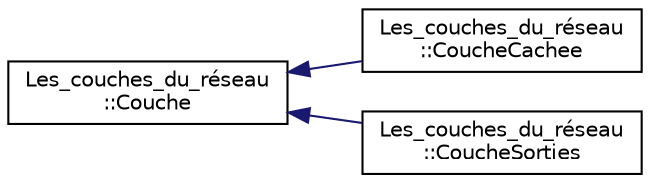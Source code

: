 digraph "Graphical Class Hierarchy"
{
 // LATEX_PDF_SIZE
  edge [fontname="Helvetica",fontsize="10",labelfontname="Helvetica",labelfontsize="10"];
  node [fontname="Helvetica",fontsize="10",shape=record];
  rankdir="LR";
  Node0 [label="Les_couches_du_réseau\l::Couche",height=0.2,width=0.4,color="black", fillcolor="white", style="filled",URL="$class_les__couches__du__r_xC3_xA9seau_1_1_couche.html",tooltip="Classe représentant une couche."];
  Node0 -> Node1 [dir="back",color="midnightblue",fontsize="10",style="solid",fontname="Helvetica"];
  Node1 [label="Les_couches_du_réseau\l::CoucheCachee",height=0.2,width=0.4,color="black", fillcolor="white", style="filled",URL="$class_les__couches__du__r_xC3_xA9seau_1_1_couche_cachee.html",tooltip=" "];
  Node0 -> Node2 [dir="back",color="midnightblue",fontsize="10",style="solid",fontname="Helvetica"];
  Node2 [label="Les_couches_du_réseau\l::CoucheSorties",height=0.2,width=0.4,color="black", fillcolor="white", style="filled",URL="$class_les__couches__du__r_xC3_xA9seau_1_1_couche_sorties.html",tooltip=" "];
}
